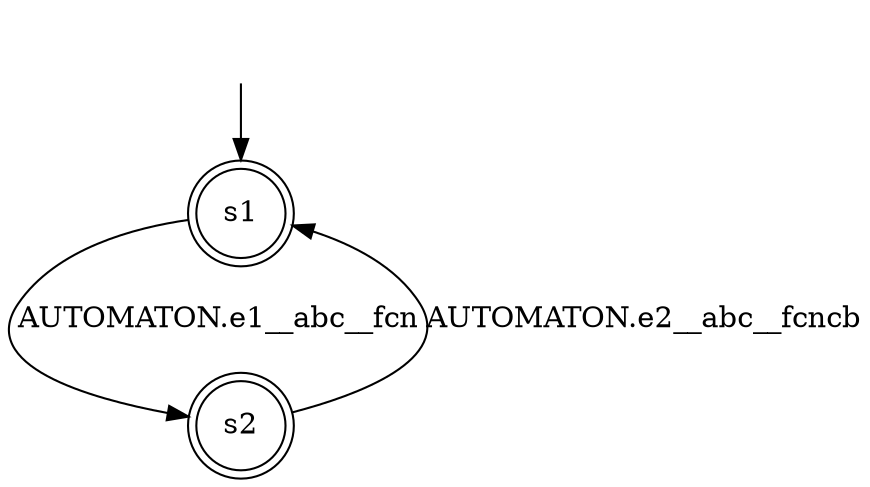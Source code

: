 digraph automaton {
	1 [label=<s1> shape="doublecircle"];
	2 [label=<s2> shape="doublecircle"];
	__init1 [label=<> shape="none"];
	__init1 -> 1;
	1 -> 2 [label=<AUTOMATON.e1__abc__fcn> id="1-0-2"];
	2 -> 1 [label=<AUTOMATON.e2__abc__fcncb> id="2-0-1"];
}
